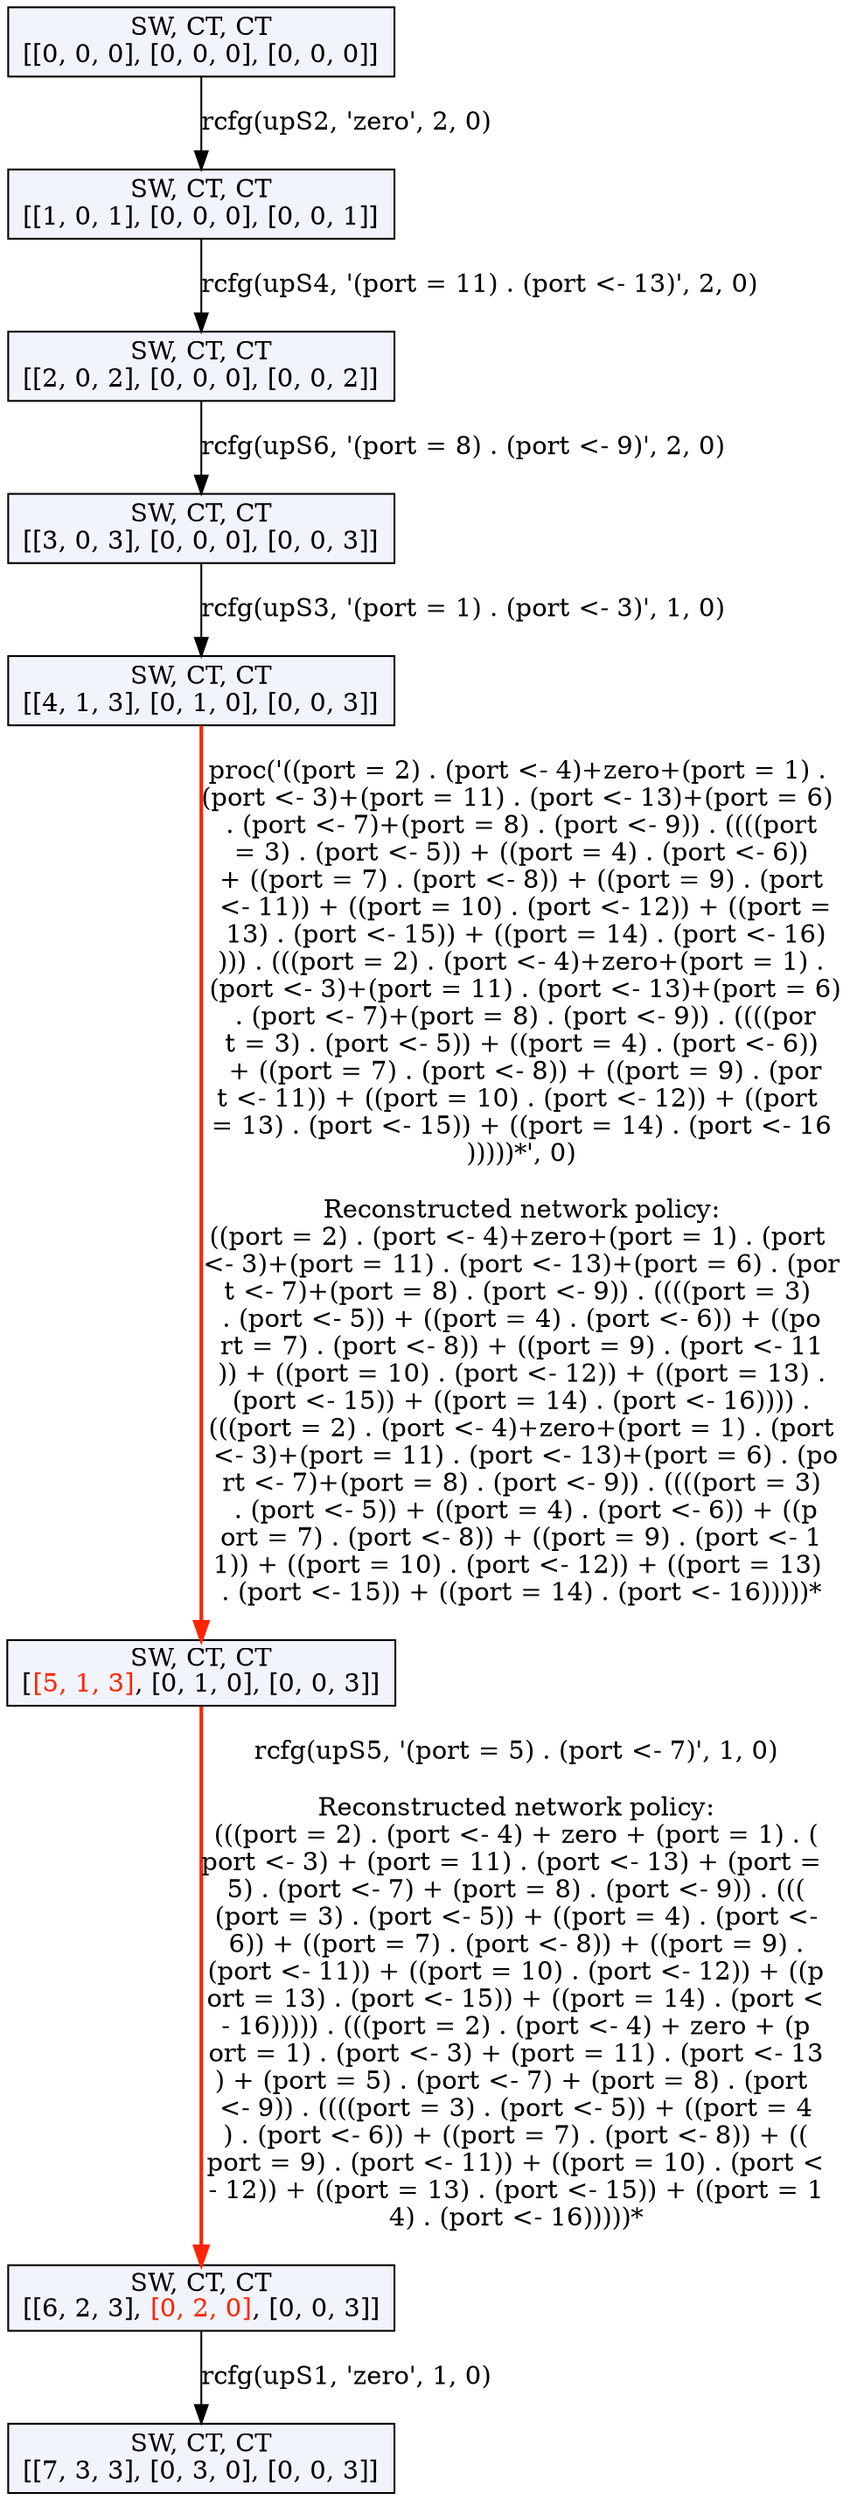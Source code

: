 digraph g {
n0 [label=<SW, CT, CT<br/>[[0, 0, 0], [0, 0, 0], [0, 0, 0]]>, shape=rectangle, style=filled, fillcolor="#F2F4FB"];
n1 [label=<SW, CT, CT<br/>[[1, 0, 1], [0, 0, 0], [0, 0, 1]]>, shape=rectangle, style=filled, fillcolor="#F2F4FB"];
n0 -> n1 [label="rcfg(upS2, 'zero', 2, 0)", color="#000000", penwidth=1.0];
n2 [label=<SW, CT, CT<br/>[[2, 0, 2], [0, 0, 0], [0, 0, 2]]>, shape=rectangle, style=filled, fillcolor="#F2F4FB"];
n1 -> n2 [label="rcfg(upS4, '(port = 11) . (port <- 13)', 2, 0)", color="#000000", penwidth=1.0];
n3 [label=<SW, CT, CT<br/>[[3, 0, 3], [0, 0, 0], [0, 0, 3]]>, shape=rectangle, style=filled, fillcolor="#F2F4FB"];
n2 -> n3 [label="rcfg(upS6, '(port = 8) . (port <- 9)', 2, 0)", color="#000000", penwidth=1.0];
n4 [label=<SW, CT, CT<br/>[[4, 1, 3], [0, 1, 0], [0, 0, 3]]>, shape=rectangle, style=filled, fillcolor="#F2F4FB"];
n3 -> n4 [label="rcfg(upS3, '(port = 1) . (port <- 3)', 1, 0)", color="#000000", penwidth=1.0];
n5 [label=<SW, CT, CT<br/>[<font color="#FF2400">[5, 1, 3]</font>, [0, 1, 0], [0, 0, 3]]>, shape=rectangle, style=filled, fillcolor="#F2F4FB"];
n4 -> n5 [label="proc('((port = 2) . (port <- 4)+zero+(port = 1) . 
(port <- 3)+(port = 11) . (port <- 13)+(port = 6) 
. (port <- 7)+(port = 8) . (port <- 9)) . ((((port
 = 3) . (port <- 5)) + ((port = 4) . (port <- 6)) 
+ ((port = 7) . (port <- 8)) + ((port = 9) . (port
 <- 11)) + ((port = 10) . (port <- 12)) + ((port =
 13) . (port <- 15)) + ((port = 14) . (port <- 16)
))) . (((port = 2) . (port <- 4)+zero+(port = 1) .
 (port <- 3)+(port = 11) . (port <- 13)+(port = 6)
 . (port <- 7)+(port = 8) . (port <- 9)) . ((((por
t = 3) . (port <- 5)) + ((port = 4) . (port <- 6))
 + ((port = 7) . (port <- 8)) + ((port = 9) . (por
t <- 11)) + ((port = 10) . (port <- 12)) + ((port 
= 13) . (port <- 15)) + ((port = 14) . (port <- 16
)))))*', 0)

Reconstructed network policy:
((port = 2) . (port <- 4)+zero+(port = 1) . (port 
<- 3)+(port = 11) . (port <- 13)+(port = 6) . (por
t <- 7)+(port = 8) . (port <- 9)) . ((((port = 3) 
. (port <- 5)) + ((port = 4) . (port <- 6)) + ((po
rt = 7) . (port <- 8)) + ((port = 9) . (port <- 11
)) + ((port = 10) . (port <- 12)) + ((port = 13) .
 (port <- 15)) + ((port = 14) . (port <- 16)))) . 
(((port = 2) . (port <- 4)+zero+(port = 1) . (port
 <- 3)+(port = 11) . (port <- 13)+(port = 6) . (po
rt <- 7)+(port = 8) . (port <- 9)) . ((((port = 3)
 . (port <- 5)) + ((port = 4) . (port <- 6)) + ((p
ort = 7) . (port <- 8)) + ((port = 9) . (port <- 1
1)) + ((port = 10) . (port <- 12)) + ((port = 13) 
. (port <- 15)) + ((port = 14) . (port <- 16)))))*", color="#FF2400", penwidth=2.0];
n6 [label=<SW, CT, CT<br/>[[6, 2, 3], <font color="#FF2400">[0, 2, 0]</font>, [0, 0, 3]]>, shape=rectangle, style=filled, fillcolor="#F2F4FB"];
n5 -> n6 [label="rcfg(upS5, '(port = 5) . (port <- 7)', 1, 0)

Reconstructed network policy:
(((port = 2) . (port <- 4) + zero + (port = 1) . (
port <- 3) + (port = 11) . (port <- 13) + (port = 
5) . (port <- 7) + (port = 8) . (port <- 9)) . (((
(port = 3) . (port <- 5)) + ((port = 4) . (port <-
 6)) + ((port = 7) . (port <- 8)) + ((port = 9) . 
(port <- 11)) + ((port = 10) . (port <- 12)) + ((p
ort = 13) . (port <- 15)) + ((port = 14) . (port <
- 16))))) . (((port = 2) . (port <- 4) + zero + (p
ort = 1) . (port <- 3) + (port = 11) . (port <- 13
) + (port = 5) . (port <- 7) + (port = 8) . (port 
<- 9)) . ((((port = 3) . (port <- 5)) + ((port = 4
) . (port <- 6)) + ((port = 7) . (port <- 8)) + ((
port = 9) . (port <- 11)) + ((port = 10) . (port <
- 12)) + ((port = 13) . (port <- 15)) + ((port = 1
4) . (port <- 16)))))*", color="#FF2400", penwidth=2.0];
n7 [label=<SW, CT, CT<br/>[[7, 3, 3], [0, 3, 0], [0, 0, 3]]>, shape=rectangle, style=filled, fillcolor="#F2F4FB"];
n6 -> n7 [label="rcfg(upS1, 'zero', 1, 0)", color="#000000", penwidth=1.0];
}